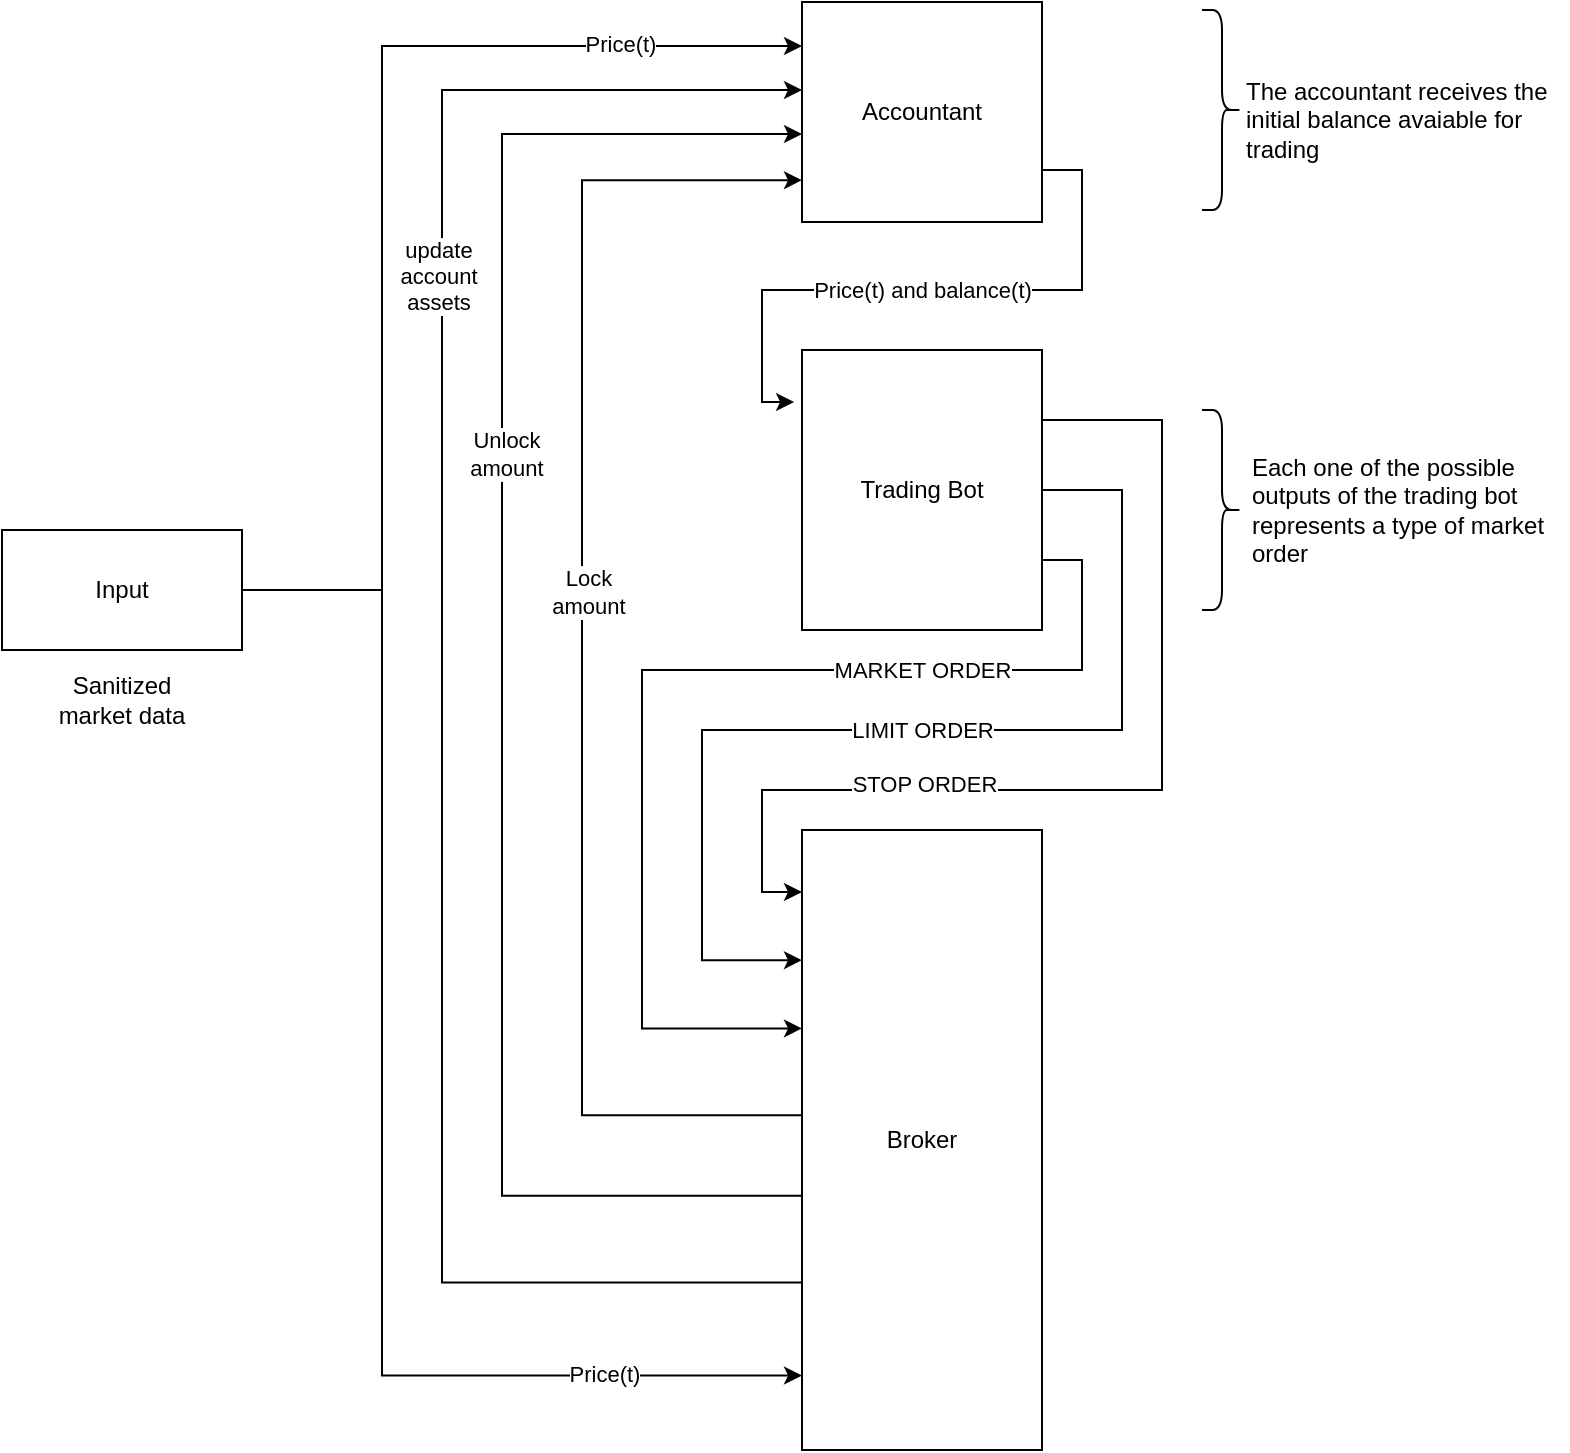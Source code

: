 <mxfile version="21.2.1" type="github">
  <diagram name="Page-1" id="IIMYXS_ZGtjkSvDO2QiA">
    <mxGraphModel dx="1434" dy="721" grid="1" gridSize="10" guides="1" tooltips="1" connect="1" arrows="1" fold="1" page="1" pageScale="1" pageWidth="850" pageHeight="1100" math="0" shadow="0">
      <root>
        <mxCell id="0" />
        <mxCell id="1" parent="0" />
        <mxCell id="nAG0kFnonR4oPhe6CNK5-5" style="edgeStyle=orthogonalEdgeStyle;rounded=0;orthogonalLoop=1;jettySize=auto;html=1;entryX=0;entryY=0.2;entryDx=0;entryDy=0;entryPerimeter=0;" edge="1" parent="1" source="nAG0kFnonR4oPhe6CNK5-1" target="nAG0kFnonR4oPhe6CNK5-2">
          <mxGeometry relative="1" as="geometry">
            <Array as="points">
              <mxPoint x="230" y="310" />
              <mxPoint x="230" y="38" />
            </Array>
          </mxGeometry>
        </mxCell>
        <mxCell id="nAG0kFnonR4oPhe6CNK5-8" value="Price(t)" style="edgeLabel;html=1;align=center;verticalAlign=middle;resizable=0;points=[];" vertex="1" connectable="0" parent="nAG0kFnonR4oPhe6CNK5-5">
          <mxGeometry x="0.71" y="1" relative="1" as="geometry">
            <mxPoint x="-11" as="offset" />
          </mxGeometry>
        </mxCell>
        <mxCell id="nAG0kFnonR4oPhe6CNK5-13" style="edgeStyle=orthogonalEdgeStyle;rounded=0;orthogonalLoop=1;jettySize=auto;html=1;entryX=0;entryY=0.88;entryDx=0;entryDy=0;entryPerimeter=0;" edge="1" parent="1" source="nAG0kFnonR4oPhe6CNK5-1" target="nAG0kFnonR4oPhe6CNK5-3">
          <mxGeometry relative="1" as="geometry">
            <Array as="points">
              <mxPoint x="230" y="310" />
              <mxPoint x="230" y="703" />
            </Array>
          </mxGeometry>
        </mxCell>
        <mxCell id="nAG0kFnonR4oPhe6CNK5-14" value="&lt;div&gt;Price(t)&lt;/div&gt;" style="edgeLabel;html=1;align=center;verticalAlign=middle;resizable=0;points=[];" vertex="1" connectable="0" parent="nAG0kFnonR4oPhe6CNK5-13">
          <mxGeometry x="0.571" y="2" relative="1" as="geometry">
            <mxPoint x="45" y="1" as="offset" />
          </mxGeometry>
        </mxCell>
        <mxCell id="nAG0kFnonR4oPhe6CNK5-1" value="Input" style="rounded=0;whiteSpace=wrap;html=1;" vertex="1" parent="1">
          <mxGeometry x="40" y="280" width="120" height="60" as="geometry" />
        </mxCell>
        <mxCell id="nAG0kFnonR4oPhe6CNK5-11" style="edgeStyle=orthogonalEdgeStyle;rounded=0;orthogonalLoop=1;jettySize=auto;html=1;entryX=-0.033;entryY=0.186;entryDx=0;entryDy=0;entryPerimeter=0;" edge="1" parent="1" source="nAG0kFnonR4oPhe6CNK5-2" target="nAG0kFnonR4oPhe6CNK5-4">
          <mxGeometry relative="1" as="geometry">
            <Array as="points">
              <mxPoint x="580" y="100" />
              <mxPoint x="580" y="160" />
              <mxPoint x="420" y="160" />
              <mxPoint x="420" y="216" />
            </Array>
          </mxGeometry>
        </mxCell>
        <mxCell id="nAG0kFnonR4oPhe6CNK5-12" value="&lt;div&gt;Price(t) and balance(t)&lt;/div&gt;" style="edgeLabel;html=1;align=center;verticalAlign=middle;resizable=0;points=[];" vertex="1" connectable="0" parent="nAG0kFnonR4oPhe6CNK5-11">
          <mxGeometry x="0.034" relative="1" as="geometry">
            <mxPoint x="1" as="offset" />
          </mxGeometry>
        </mxCell>
        <mxCell id="nAG0kFnonR4oPhe6CNK5-2" value="&lt;div&gt;Accountant&lt;/div&gt;" style="rounded=0;whiteSpace=wrap;html=1;points=[[0,0,0,0,0],[0,0.2,0,0,0],[0,0.4,0,0,0],[0,0.6,0,0,0],[0,0.81,0,0,0],[0,1,0,0,0],[0.25,0,0,0,0],[0.25,1,0,0,0],[0.5,0,0,0,0],[0.5,1,0,0,0],[0.75,0,0,0,0],[0.75,1,0,0,0],[1,0,0,0,0],[1,0.25,0,0,0],[1,0.5,0,0,0],[1,0.75,0,0,0],[1,1,0,0,0]];" vertex="1" parent="1">
          <mxGeometry x="440" y="16" width="120" height="110" as="geometry" />
        </mxCell>
        <mxCell id="nAG0kFnonR4oPhe6CNK5-9" style="edgeStyle=orthogonalEdgeStyle;rounded=0;orthogonalLoop=1;jettySize=auto;html=1;entryX=0;entryY=0.4;entryDx=0;entryDy=0;exitX=0;exitY=0.73;exitDx=0;exitDy=0;exitPerimeter=0;entryPerimeter=0;" edge="1" parent="1" source="nAG0kFnonR4oPhe6CNK5-3" target="nAG0kFnonR4oPhe6CNK5-2">
          <mxGeometry relative="1" as="geometry">
            <Array as="points">
              <mxPoint x="260" y="656" />
              <mxPoint x="260" y="60" />
            </Array>
          </mxGeometry>
        </mxCell>
        <mxCell id="nAG0kFnonR4oPhe6CNK5-10" value="&lt;div&gt;update&lt;/div&gt;&lt;div&gt;account&lt;/div&gt;&lt;div&gt;assets&lt;br&gt;&lt;/div&gt;" style="edgeLabel;html=1;align=center;verticalAlign=middle;resizable=0;points=[];" vertex="1" connectable="0" parent="nAG0kFnonR4oPhe6CNK5-9">
          <mxGeometry x="-0.115" y="2" relative="1" as="geometry">
            <mxPoint y="-261" as="offset" />
          </mxGeometry>
        </mxCell>
        <mxCell id="nAG0kFnonR4oPhe6CNK5-32" style="edgeStyle=orthogonalEdgeStyle;rounded=0;orthogonalLoop=1;jettySize=auto;html=1;exitX=0;exitY=0.46;exitDx=0;exitDy=0;exitPerimeter=0;entryX=0;entryY=0.81;entryDx=0;entryDy=0;entryPerimeter=0;" edge="1" parent="1" source="nAG0kFnonR4oPhe6CNK5-3" target="nAG0kFnonR4oPhe6CNK5-2">
          <mxGeometry relative="1" as="geometry">
            <Array as="points">
              <mxPoint x="330" y="573" />
              <mxPoint x="330" y="105" />
            </Array>
          </mxGeometry>
        </mxCell>
        <mxCell id="nAG0kFnonR4oPhe6CNK5-33" value="&lt;div&gt;Lock &lt;br&gt;&lt;/div&gt;&lt;div&gt;amount&lt;/div&gt;" style="edgeLabel;html=1;align=center;verticalAlign=middle;resizable=0;points=[];" vertex="1" connectable="0" parent="nAG0kFnonR4oPhe6CNK5-32">
          <mxGeometry x="0.191" y="-2" relative="1" as="geometry">
            <mxPoint x="1" y="38" as="offset" />
          </mxGeometry>
        </mxCell>
        <mxCell id="nAG0kFnonR4oPhe6CNK5-34" style="edgeStyle=orthogonalEdgeStyle;rounded=0;orthogonalLoop=1;jettySize=auto;html=1;exitX=0;exitY=0.59;exitDx=0;exitDy=0;exitPerimeter=0;entryX=0;entryY=0.6;entryDx=0;entryDy=0;entryPerimeter=0;" edge="1" parent="1" source="nAG0kFnonR4oPhe6CNK5-3" target="nAG0kFnonR4oPhe6CNK5-2">
          <mxGeometry relative="1" as="geometry">
            <Array as="points">
              <mxPoint x="290" y="613" />
              <mxPoint x="290" y="82" />
            </Array>
          </mxGeometry>
        </mxCell>
        <mxCell id="nAG0kFnonR4oPhe6CNK5-35" value="&lt;div&gt;Unlock&lt;/div&gt;&lt;div&gt;amount&lt;/div&gt;" style="edgeLabel;html=1;align=center;verticalAlign=middle;resizable=0;points=[];" vertex="1" connectable="0" parent="nAG0kFnonR4oPhe6CNK5-34">
          <mxGeometry x="0.254" y="-2" relative="1" as="geometry">
            <mxPoint as="offset" />
          </mxGeometry>
        </mxCell>
        <mxCell id="nAG0kFnonR4oPhe6CNK5-3" value="&lt;div&gt;Broker&lt;/div&gt;" style="rounded=0;whiteSpace=wrap;html=1;points=[[0,0,0,0,0],[0,0.1,0,0,0],[0,0.21,0,0,0],[0,0.32,0,0,0],[0,0.46,0,0,0],[0,0.59,0,0,0],[0,0.73,0,0,0],[0,0.88,0,0,0],[0,1,0,0,0],[0.25,0,0,0,0],[0.25,1,0,0,0],[0.5,0,0,0,0],[0.5,1,0,0,0],[0.75,0,0,0,0],[0.75,1,0,0,0],[1,0,0,0,0],[1,0.25,0,0,0],[1,0.5,0,0,0],[1,0.75,0,0,0],[1,1,0,0,0]];" vertex="1" parent="1">
          <mxGeometry x="440" y="430" width="120" height="310" as="geometry" />
        </mxCell>
        <mxCell id="nAG0kFnonR4oPhe6CNK5-15" style="edgeStyle=orthogonalEdgeStyle;rounded=0;orthogonalLoop=1;jettySize=auto;html=1;exitX=1;exitY=0.75;exitDx=0;exitDy=0;entryX=0;entryY=0.32;entryDx=0;entryDy=0;entryPerimeter=0;" edge="1" parent="1" source="nAG0kFnonR4oPhe6CNK5-4" target="nAG0kFnonR4oPhe6CNK5-3">
          <mxGeometry relative="1" as="geometry">
            <Array as="points">
              <mxPoint x="580" y="295" />
              <mxPoint x="580" y="350" />
              <mxPoint x="360" y="350" />
              <mxPoint x="360" y="529" />
            </Array>
          </mxGeometry>
        </mxCell>
        <mxCell id="nAG0kFnonR4oPhe6CNK5-16" value="MARKET ORDER" style="edgeLabel;html=1;align=center;verticalAlign=middle;resizable=0;points=[];" vertex="1" connectable="0" parent="nAG0kFnonR4oPhe6CNK5-15">
          <mxGeometry x="-0.285" y="1" relative="1" as="geometry">
            <mxPoint x="43" y="-1" as="offset" />
          </mxGeometry>
        </mxCell>
        <mxCell id="nAG0kFnonR4oPhe6CNK5-17" style="edgeStyle=orthogonalEdgeStyle;rounded=0;orthogonalLoop=1;jettySize=auto;html=1;entryX=0;entryY=0.21;entryDx=0;entryDy=0;entryPerimeter=0;" edge="1" parent="1" source="nAG0kFnonR4oPhe6CNK5-4" target="nAG0kFnonR4oPhe6CNK5-3">
          <mxGeometry relative="1" as="geometry">
            <mxPoint x="440" y="539" as="targetPoint" />
            <Array as="points">
              <mxPoint x="600" y="260" />
              <mxPoint x="600" y="380" />
              <mxPoint x="390" y="380" />
              <mxPoint x="390" y="495" />
            </Array>
          </mxGeometry>
        </mxCell>
        <mxCell id="nAG0kFnonR4oPhe6CNK5-18" value="LIMIT ORDER" style="edgeLabel;html=1;align=center;verticalAlign=middle;resizable=0;points=[];" vertex="1" connectable="0" parent="nAG0kFnonR4oPhe6CNK5-17">
          <mxGeometry x="-0.151" y="3" relative="1" as="geometry">
            <mxPoint x="-33" y="-3" as="offset" />
          </mxGeometry>
        </mxCell>
        <mxCell id="nAG0kFnonR4oPhe6CNK5-20" style="edgeStyle=orthogonalEdgeStyle;rounded=0;orthogonalLoop=1;jettySize=auto;html=1;exitX=1;exitY=0.25;exitDx=0;exitDy=0;entryX=0;entryY=0.1;entryDx=0;entryDy=0;entryPerimeter=0;" edge="1" parent="1" source="nAG0kFnonR4oPhe6CNK5-4" target="nAG0kFnonR4oPhe6CNK5-3">
          <mxGeometry relative="1" as="geometry">
            <Array as="points">
              <mxPoint x="620" y="225" />
              <mxPoint x="620" y="410" />
              <mxPoint x="420" y="410" />
              <mxPoint x="420" y="461" />
            </Array>
          </mxGeometry>
        </mxCell>
        <mxCell id="nAG0kFnonR4oPhe6CNK5-21" value="&lt;div&gt;STOP ORDER&lt;/div&gt;" style="edgeLabel;html=1;align=center;verticalAlign=middle;resizable=0;points=[];" vertex="1" connectable="0" parent="nAG0kFnonR4oPhe6CNK5-20">
          <mxGeometry x="0.266" y="-3" relative="1" as="geometry">
            <mxPoint x="-38" as="offset" />
          </mxGeometry>
        </mxCell>
        <mxCell id="nAG0kFnonR4oPhe6CNK5-4" value="Trading Bot" style="rounded=0;whiteSpace=wrap;html=1;" vertex="1" parent="1">
          <mxGeometry x="440" y="190" width="120" height="140" as="geometry" />
        </mxCell>
        <mxCell id="nAG0kFnonR4oPhe6CNK5-25" value="" style="group" vertex="1" connectable="0" parent="1">
          <mxGeometry x="640" y="200" width="183" height="120" as="geometry" />
        </mxCell>
        <mxCell id="nAG0kFnonR4oPhe6CNK5-22" value="" style="shape=curlyBracket;whiteSpace=wrap;html=1;rounded=1;flipH=1;labelPosition=right;verticalLabelPosition=middle;align=left;verticalAlign=middle;" vertex="1" parent="nAG0kFnonR4oPhe6CNK5-25">
          <mxGeometry y="20" width="20" height="100" as="geometry" />
        </mxCell>
        <mxCell id="nAG0kFnonR4oPhe6CNK5-23" value="&lt;div align=&quot;left&quot;&gt;Each one of the possible&lt;/div&gt;&lt;div align=&quot;left&quot;&gt;outputs of the trading bot&lt;/div&gt;&lt;div align=&quot;left&quot;&gt;represents a type of market order&lt;br&gt;&lt;/div&gt;" style="text;html=1;strokeColor=none;fillColor=none;align=left;verticalAlign=middle;whiteSpace=wrap;rounded=0;" vertex="1" parent="nAG0kFnonR4oPhe6CNK5-25">
          <mxGeometry x="23" y="50" width="160" height="40" as="geometry" />
        </mxCell>
        <mxCell id="nAG0kFnonR4oPhe6CNK5-28" value="" style="group" vertex="1" connectable="0" parent="1">
          <mxGeometry x="640" y="20" width="183" height="100" as="geometry" />
        </mxCell>
        <mxCell id="nAG0kFnonR4oPhe6CNK5-24" value="" style="shape=curlyBracket;whiteSpace=wrap;html=1;rounded=1;flipH=1;labelPosition=right;verticalLabelPosition=middle;align=left;verticalAlign=middle;size=0.5;" vertex="1" parent="nAG0kFnonR4oPhe6CNK5-28">
          <mxGeometry width="20" height="100" as="geometry" />
        </mxCell>
        <mxCell id="nAG0kFnonR4oPhe6CNK5-27" value="&lt;div align=&quot;left&quot;&gt;The accountant receives the initial balance avaiable for trading&lt;/div&gt;" style="text;html=1;strokeColor=none;fillColor=none;align=left;verticalAlign=middle;whiteSpace=wrap;rounded=0;" vertex="1" parent="nAG0kFnonR4oPhe6CNK5-28">
          <mxGeometry x="20" y="40" width="160" height="30" as="geometry" />
        </mxCell>
        <mxCell id="nAG0kFnonR4oPhe6CNK5-29" value="Sanitized market data" style="text;html=1;strokeColor=none;fillColor=none;align=center;verticalAlign=middle;whiteSpace=wrap;rounded=0;" vertex="1" parent="1">
          <mxGeometry x="55" y="350" width="90" height="30" as="geometry" />
        </mxCell>
        <mxCell id="nAG0kFnonR4oPhe6CNK5-31" style="edgeStyle=orthogonalEdgeStyle;rounded=0;orthogonalLoop=1;jettySize=auto;html=1;exitX=0;exitY=0.85;exitDx=0;exitDy=0;exitPerimeter=0;entryX=0;entryY=0.85;entryDx=0;entryDy=0;entryPerimeter=0;" edge="1" parent="1" source="nAG0kFnonR4oPhe6CNK5-3" target="nAG0kFnonR4oPhe6CNK5-3">
          <mxGeometry relative="1" as="geometry" />
        </mxCell>
      </root>
    </mxGraphModel>
  </diagram>
</mxfile>
